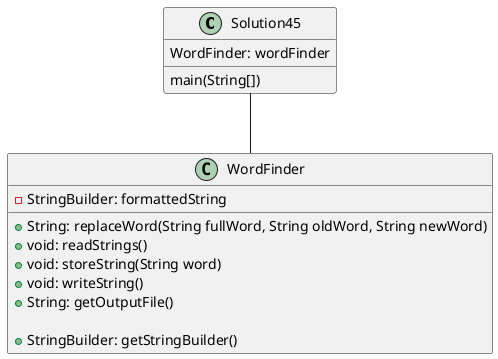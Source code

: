 @startuml

Solution45 -- WordFinder

class Solution45 {
    main(String[])
    WordFinder: wordFinder
}

class WordFinder {
-StringBuilder: formattedString

+String: replaceWord(String fullWord, String oldWord, String newWord)
+void: readStrings()
+void: storeString(String word)
+void: writeString()
+String: getOutputFile()

'used in junit testing
+StringBuilder: getStringBuilder()
}

@enduml